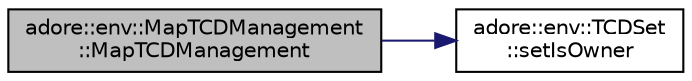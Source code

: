 digraph "adore::env::MapTCDManagement::MapTCDManagement"
{
 // LATEX_PDF_SIZE
  edge [fontname="Helvetica",fontsize="10",labelfontname="Helvetica",labelfontsize="10"];
  node [fontname="Helvetica",fontsize="10",shape=record];
  rankdir="LR";
  Node1 [label="adore::env::MapTCDManagement\l::MapTCDManagement",height=0.2,width=0.4,color="black", fillcolor="grey75", style="filled", fontcolor="black",tooltip="Construct a new Map T C D Management object."];
  Node1 -> Node2 [color="midnightblue",fontsize="10",style="solid",fontname="Helvetica"];
  Node2 [label="adore::env::TCDSet\l::setIsOwner",height=0.2,width=0.4,color="black", fillcolor="white", style="filled",URL="$classadore_1_1env_1_1TCDSet.html#add5122e1a1b9beb24e126959fdbf1cd5",tooltip=" "];
}

